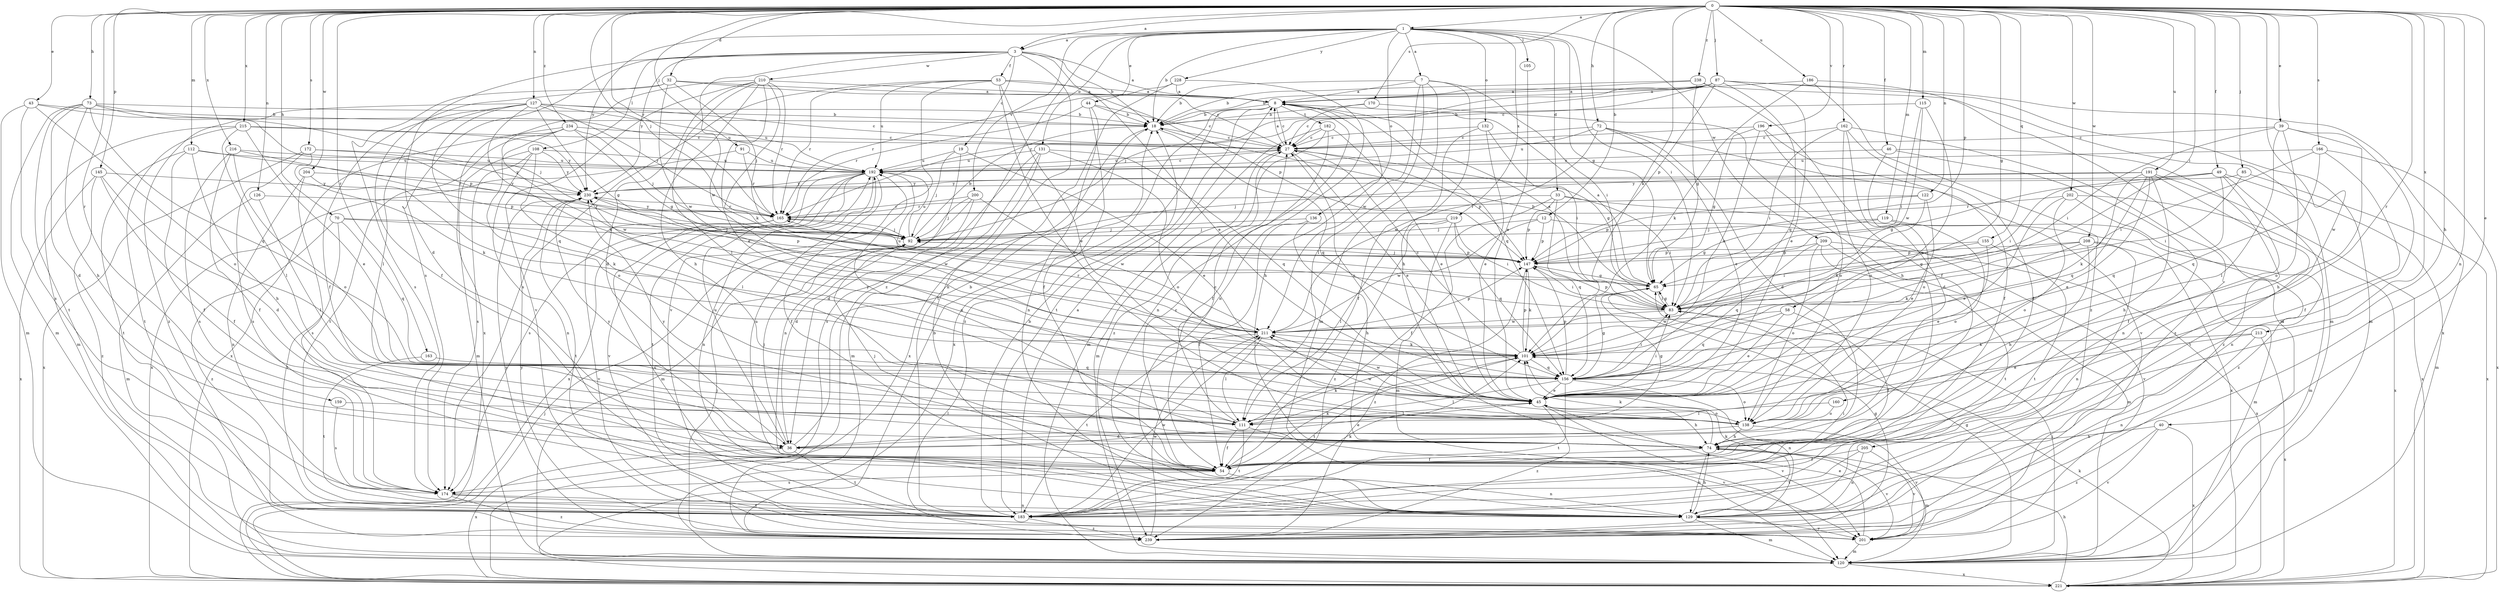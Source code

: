strict digraph  {
0;
1;
3;
7;
8;
12;
18;
19;
27;
32;
33;
36;
39;
40;
43;
44;
45;
46;
49;
53;
54;
58;
65;
70;
72;
73;
74;
83;
85;
87;
91;
92;
101;
105;
108;
111;
112;
115;
119;
120;
122;
126;
127;
129;
131;
132;
136;
138;
145;
147;
155;
156;
159;
160;
162;
163;
165;
166;
170;
172;
174;
182;
183;
186;
191;
192;
196;
200;
201;
202;
204;
205;
208;
209;
210;
211;
213;
215;
216;
219;
221;
228;
230;
234;
238;
239;
0 -> 1  [label=a];
0 -> 3  [label=a];
0 -> 12  [label=b];
0 -> 32  [label=d];
0 -> 39  [label=e];
0 -> 40  [label=e];
0 -> 43  [label=e];
0 -> 46  [label=f];
0 -> 49  [label=f];
0 -> 58  [label=g];
0 -> 70  [label=h];
0 -> 72  [label=h];
0 -> 73  [label=h];
0 -> 74  [label=h];
0 -> 83  [label=i];
0 -> 85  [label=j];
0 -> 87  [label=j];
0 -> 91  [label=j];
0 -> 92  [label=j];
0 -> 101  [label=k];
0 -> 112  [label=m];
0 -> 115  [label=m];
0 -> 119  [label=m];
0 -> 122  [label=n];
0 -> 126  [label=n];
0 -> 127  [label=n];
0 -> 129  [label=n];
0 -> 145  [label=p];
0 -> 147  [label=p];
0 -> 155  [label=q];
0 -> 159  [label=r];
0 -> 160  [label=r];
0 -> 162  [label=r];
0 -> 163  [label=r];
0 -> 165  [label=r];
0 -> 166  [label=s];
0 -> 170  [label=s];
0 -> 172  [label=s];
0 -> 186  [label=u];
0 -> 191  [label=u];
0 -> 196  [label=v];
0 -> 202  [label=w];
0 -> 204  [label=w];
0 -> 205  [label=w];
0 -> 208  [label=w];
0 -> 213  [label=x];
0 -> 215  [label=x];
0 -> 216  [label=x];
0 -> 234  [label=z];
0 -> 238  [label=z];
1 -> 3  [label=a];
1 -> 7  [label=a];
1 -> 18  [label=b];
1 -> 33  [label=d];
1 -> 44  [label=e];
1 -> 65  [label=g];
1 -> 83  [label=i];
1 -> 105  [label=l];
1 -> 131  [label=o];
1 -> 132  [label=o];
1 -> 136  [label=o];
1 -> 200  [label=v];
1 -> 209  [label=w];
1 -> 219  [label=x];
1 -> 228  [label=y];
1 -> 230  [label=y];
1 -> 239  [label=z];
3 -> 8  [label=a];
3 -> 18  [label=b];
3 -> 19  [label=c];
3 -> 36  [label=d];
3 -> 45  [label=e];
3 -> 53  [label=f];
3 -> 108  [label=l];
3 -> 129  [label=n];
3 -> 174  [label=s];
3 -> 210  [label=w];
3 -> 211  [label=w];
3 -> 230  [label=y];
7 -> 8  [label=a];
7 -> 18  [label=b];
7 -> 74  [label=h];
7 -> 83  [label=i];
7 -> 111  [label=l];
7 -> 120  [label=m];
7 -> 211  [label=w];
8 -> 18  [label=b];
8 -> 27  [label=c];
8 -> 74  [label=h];
8 -> 129  [label=n];
8 -> 156  [label=q];
8 -> 182  [label=t];
8 -> 183  [label=t];
8 -> 221  [label=x];
8 -> 239  [label=z];
12 -> 92  [label=j];
12 -> 147  [label=p];
12 -> 201  [label=v];
12 -> 211  [label=w];
18 -> 27  [label=c];
18 -> 156  [label=q];
18 -> 221  [label=x];
19 -> 45  [label=e];
19 -> 92  [label=j];
19 -> 129  [label=n];
19 -> 192  [label=u];
27 -> 8  [label=a];
27 -> 45  [label=e];
27 -> 65  [label=g];
27 -> 120  [label=m];
27 -> 147  [label=p];
27 -> 192  [label=u];
32 -> 8  [label=a];
32 -> 27  [label=c];
32 -> 54  [label=f];
32 -> 92  [label=j];
32 -> 174  [label=s];
32 -> 211  [label=w];
33 -> 54  [label=f];
33 -> 83  [label=i];
33 -> 147  [label=p];
33 -> 156  [label=q];
33 -> 165  [label=r];
33 -> 221  [label=x];
36 -> 18  [label=b];
36 -> 45  [label=e];
36 -> 92  [label=j];
36 -> 183  [label=t];
36 -> 192  [label=u];
36 -> 221  [label=x];
36 -> 230  [label=y];
39 -> 27  [label=c];
39 -> 74  [label=h];
39 -> 83  [label=i];
39 -> 111  [label=l];
39 -> 138  [label=o];
39 -> 183  [label=t];
40 -> 74  [label=h];
40 -> 201  [label=v];
40 -> 221  [label=x];
40 -> 239  [label=z];
43 -> 18  [label=b];
43 -> 120  [label=m];
43 -> 138  [label=o];
43 -> 147  [label=p];
43 -> 174  [label=s];
44 -> 18  [label=b];
44 -> 27  [label=c];
44 -> 54  [label=f];
44 -> 129  [label=n];
44 -> 165  [label=r];
45 -> 27  [label=c];
45 -> 74  [label=h];
45 -> 83  [label=i];
45 -> 111  [label=l];
45 -> 138  [label=o];
45 -> 201  [label=v];
45 -> 211  [label=w];
45 -> 239  [label=z];
46 -> 129  [label=n];
46 -> 138  [label=o];
46 -> 192  [label=u];
46 -> 239  [label=z];
49 -> 54  [label=f];
49 -> 65  [label=g];
49 -> 83  [label=i];
49 -> 120  [label=m];
49 -> 129  [label=n];
49 -> 156  [label=q];
49 -> 230  [label=y];
53 -> 8  [label=a];
53 -> 45  [label=e];
53 -> 138  [label=o];
53 -> 147  [label=p];
53 -> 165  [label=r];
53 -> 174  [label=s];
53 -> 192  [label=u];
53 -> 201  [label=v];
54 -> 27  [label=c];
54 -> 92  [label=j];
54 -> 101  [label=k];
54 -> 129  [label=n];
54 -> 174  [label=s];
54 -> 192  [label=u];
58 -> 45  [label=e];
58 -> 54  [label=f];
58 -> 156  [label=q];
58 -> 211  [label=w];
65 -> 8  [label=a];
65 -> 18  [label=b];
65 -> 83  [label=i];
70 -> 92  [label=j];
70 -> 147  [label=p];
70 -> 156  [label=q];
70 -> 183  [label=t];
70 -> 239  [label=z];
72 -> 27  [label=c];
72 -> 36  [label=d];
72 -> 45  [label=e];
72 -> 192  [label=u];
72 -> 201  [label=v];
72 -> 211  [label=w];
73 -> 18  [label=b];
73 -> 36  [label=d];
73 -> 74  [label=h];
73 -> 92  [label=j];
73 -> 120  [label=m];
73 -> 156  [label=q];
73 -> 183  [label=t];
73 -> 192  [label=u];
74 -> 54  [label=f];
74 -> 101  [label=k];
74 -> 120  [label=m];
74 -> 129  [label=n];
74 -> 192  [label=u];
74 -> 201  [label=v];
74 -> 230  [label=y];
83 -> 8  [label=a];
83 -> 65  [label=g];
83 -> 147  [label=p];
83 -> 192  [label=u];
83 -> 211  [label=w];
85 -> 83  [label=i];
85 -> 221  [label=x];
85 -> 230  [label=y];
87 -> 8  [label=a];
87 -> 18  [label=b];
87 -> 27  [label=c];
87 -> 45  [label=e];
87 -> 92  [label=j];
87 -> 120  [label=m];
87 -> 147  [label=p];
87 -> 156  [label=q];
87 -> 165  [label=r];
87 -> 221  [label=x];
91 -> 165  [label=r];
91 -> 192  [label=u];
91 -> 221  [label=x];
92 -> 18  [label=b];
92 -> 147  [label=p];
92 -> 165  [label=r];
92 -> 192  [label=u];
101 -> 27  [label=c];
101 -> 147  [label=p];
101 -> 156  [label=q];
101 -> 183  [label=t];
105 -> 45  [label=e];
108 -> 111  [label=l];
108 -> 120  [label=m];
108 -> 129  [label=n];
108 -> 174  [label=s];
108 -> 192  [label=u];
108 -> 230  [label=y];
111 -> 27  [label=c];
111 -> 54  [label=f];
111 -> 65  [label=g];
111 -> 101  [label=k];
111 -> 183  [label=t];
111 -> 201  [label=v];
112 -> 54  [label=f];
112 -> 74  [label=h];
112 -> 165  [label=r];
112 -> 183  [label=t];
112 -> 192  [label=u];
115 -> 18  [label=b];
115 -> 45  [label=e];
115 -> 83  [label=i];
115 -> 211  [label=w];
119 -> 65  [label=g];
119 -> 92  [label=j];
119 -> 120  [label=m];
119 -> 138  [label=o];
120 -> 65  [label=g];
120 -> 83  [label=i];
120 -> 221  [label=x];
122 -> 45  [label=e];
122 -> 101  [label=k];
122 -> 147  [label=p];
122 -> 165  [label=r];
126 -> 111  [label=l];
126 -> 120  [label=m];
126 -> 165  [label=r];
127 -> 18  [label=b];
127 -> 27  [label=c];
127 -> 54  [label=f];
127 -> 65  [label=g];
127 -> 101  [label=k];
127 -> 111  [label=l];
127 -> 156  [label=q];
127 -> 165  [label=r];
127 -> 192  [label=u];
127 -> 239  [label=z];
129 -> 74  [label=h];
129 -> 101  [label=k];
129 -> 120  [label=m];
129 -> 201  [label=v];
131 -> 36  [label=d];
131 -> 120  [label=m];
131 -> 138  [label=o];
131 -> 156  [label=q];
131 -> 174  [label=s];
131 -> 192  [label=u];
132 -> 27  [label=c];
132 -> 45  [label=e];
132 -> 54  [label=f];
132 -> 83  [label=i];
136 -> 54  [label=f];
136 -> 74  [label=h];
136 -> 92  [label=j];
138 -> 36  [label=d];
138 -> 74  [label=h];
138 -> 201  [label=v];
138 -> 211  [label=w];
145 -> 36  [label=d];
145 -> 54  [label=f];
145 -> 221  [label=x];
145 -> 230  [label=y];
145 -> 239  [label=z];
147 -> 65  [label=g];
147 -> 83  [label=i];
147 -> 92  [label=j];
147 -> 101  [label=k];
147 -> 239  [label=z];
155 -> 45  [label=e];
155 -> 83  [label=i];
155 -> 147  [label=p];
155 -> 183  [label=t];
156 -> 45  [label=e];
156 -> 65  [label=g];
156 -> 83  [label=i];
156 -> 111  [label=l];
156 -> 129  [label=n];
156 -> 138  [label=o];
156 -> 147  [label=p];
156 -> 183  [label=t];
156 -> 230  [label=y];
159 -> 111  [label=l];
159 -> 174  [label=s];
160 -> 111  [label=l];
160 -> 138  [label=o];
162 -> 27  [label=c];
162 -> 36  [label=d];
162 -> 54  [label=f];
162 -> 83  [label=i];
162 -> 138  [label=o];
162 -> 239  [label=z];
163 -> 156  [label=q];
163 -> 183  [label=t];
165 -> 92  [label=j];
165 -> 129  [label=n];
165 -> 201  [label=v];
165 -> 230  [label=y];
166 -> 54  [label=f];
166 -> 83  [label=i];
166 -> 156  [label=q];
166 -> 192  [label=u];
166 -> 221  [label=x];
170 -> 18  [label=b];
170 -> 27  [label=c];
170 -> 74  [label=h];
172 -> 101  [label=k];
172 -> 174  [label=s];
172 -> 192  [label=u];
172 -> 221  [label=x];
172 -> 230  [label=y];
174 -> 129  [label=n];
174 -> 183  [label=t];
174 -> 239  [label=z];
182 -> 27  [label=c];
182 -> 45  [label=e];
182 -> 54  [label=f];
182 -> 120  [label=m];
182 -> 239  [label=z];
183 -> 8  [label=a];
183 -> 18  [label=b];
183 -> 83  [label=i];
183 -> 101  [label=k];
183 -> 211  [label=w];
183 -> 239  [label=z];
186 -> 8  [label=a];
186 -> 101  [label=k];
186 -> 120  [label=m];
186 -> 239  [label=z];
191 -> 45  [label=e];
191 -> 74  [label=h];
191 -> 92  [label=j];
191 -> 101  [label=k];
191 -> 156  [label=q];
191 -> 183  [label=t];
191 -> 221  [label=x];
191 -> 230  [label=y];
192 -> 27  [label=c];
192 -> 54  [label=f];
192 -> 129  [label=n];
192 -> 174  [label=s];
192 -> 183  [label=t];
192 -> 201  [label=v];
192 -> 221  [label=x];
192 -> 230  [label=y];
196 -> 27  [label=c];
196 -> 54  [label=f];
196 -> 65  [label=g];
196 -> 101  [label=k];
196 -> 138  [label=o];
200 -> 36  [label=d];
200 -> 92  [label=j];
200 -> 120  [label=m];
200 -> 165  [label=r];
200 -> 211  [label=w];
201 -> 45  [label=e];
201 -> 120  [label=m];
201 -> 230  [label=y];
202 -> 45  [label=e];
202 -> 138  [label=o];
202 -> 165  [label=r];
202 -> 221  [label=x];
202 -> 239  [label=z];
204 -> 101  [label=k];
204 -> 129  [label=n];
204 -> 174  [label=s];
204 -> 230  [label=y];
205 -> 54  [label=f];
205 -> 129  [label=n];
205 -> 183  [label=t];
205 -> 201  [label=v];
208 -> 65  [label=g];
208 -> 74  [label=h];
208 -> 101  [label=k];
208 -> 120  [label=m];
208 -> 129  [label=n];
208 -> 147  [label=p];
209 -> 120  [label=m];
209 -> 138  [label=o];
209 -> 147  [label=p];
209 -> 156  [label=q];
209 -> 183  [label=t];
209 -> 221  [label=x];
210 -> 8  [label=a];
210 -> 36  [label=d];
210 -> 45  [label=e];
210 -> 74  [label=h];
210 -> 101  [label=k];
210 -> 111  [label=l];
210 -> 165  [label=r];
210 -> 201  [label=v];
210 -> 221  [label=x];
211 -> 101  [label=k];
211 -> 111  [label=l];
211 -> 147  [label=p];
211 -> 165  [label=r];
211 -> 183  [label=t];
213 -> 45  [label=e];
213 -> 101  [label=k];
213 -> 129  [label=n];
213 -> 221  [label=x];
215 -> 27  [label=c];
215 -> 45  [label=e];
215 -> 111  [label=l];
215 -> 120  [label=m];
215 -> 183  [label=t];
215 -> 230  [label=y];
216 -> 54  [label=f];
216 -> 138  [label=o];
216 -> 147  [label=p];
216 -> 174  [label=s];
216 -> 192  [label=u];
219 -> 83  [label=i];
219 -> 92  [label=j];
219 -> 111  [label=l];
219 -> 120  [label=m];
219 -> 156  [label=q];
219 -> 239  [label=z];
221 -> 74  [label=h];
221 -> 92  [label=j];
221 -> 101  [label=k];
228 -> 8  [label=a];
228 -> 129  [label=n];
228 -> 165  [label=r];
228 -> 183  [label=t];
230 -> 165  [label=r];
230 -> 183  [label=t];
230 -> 211  [label=w];
234 -> 27  [label=c];
234 -> 65  [label=g];
234 -> 92  [label=j];
234 -> 138  [label=o];
234 -> 183  [label=t];
234 -> 211  [label=w];
234 -> 221  [label=x];
238 -> 8  [label=a];
238 -> 18  [label=b];
238 -> 54  [label=f];
238 -> 65  [label=g];
238 -> 120  [label=m];
239 -> 18  [label=b];
239 -> 65  [label=g];
239 -> 92  [label=j];
239 -> 211  [label=w];
239 -> 230  [label=y];
}
